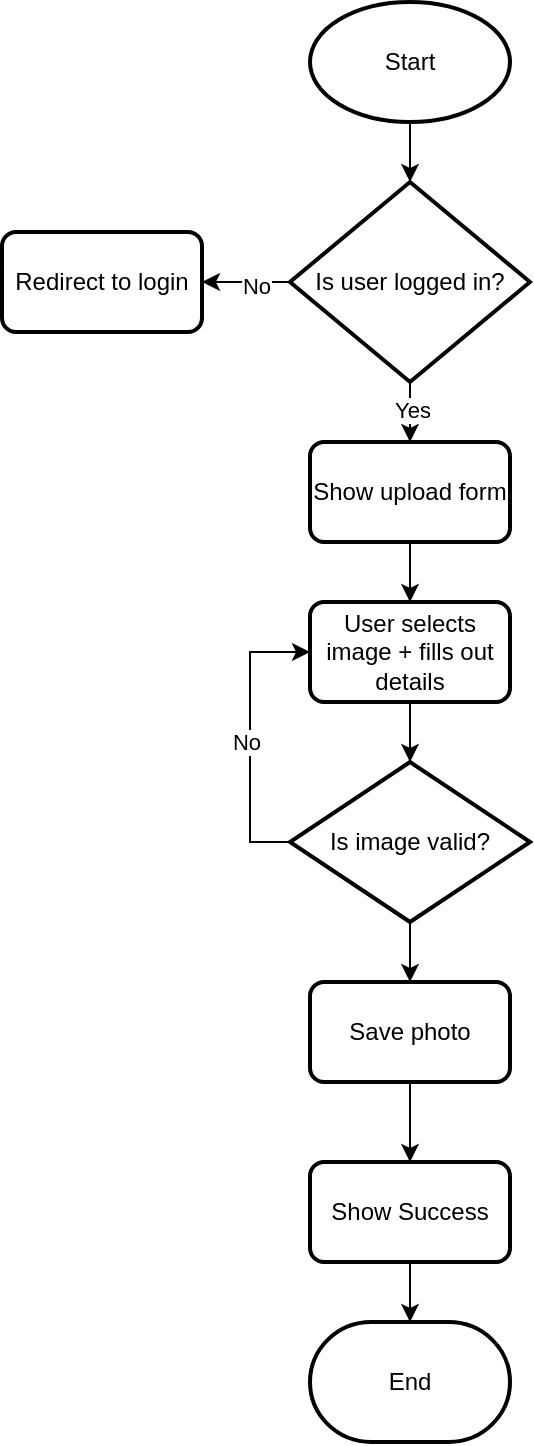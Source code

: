 <mxfile version="27.0.9">
  <diagram id="C5RBs43oDa-KdzZeNtuy" name="Page-1">
    <mxGraphModel dx="1426" dy="841" grid="1" gridSize="10" guides="1" tooltips="1" connect="1" arrows="1" fold="1" page="1" pageScale="1" pageWidth="827" pageHeight="1169" math="0" shadow="0">
      <root>
        <mxCell id="WIyWlLk6GJQsqaUBKTNV-0" />
        <mxCell id="WIyWlLk6GJQsqaUBKTNV-1" parent="WIyWlLk6GJQsqaUBKTNV-0" />
        <mxCell id="gvsxq40w_VTdR0jsHKIa-0" value="Start" style="strokeWidth=2;html=1;shape=mxgraph.flowchart.start_1;whiteSpace=wrap;" vertex="1" parent="WIyWlLk6GJQsqaUBKTNV-1">
          <mxGeometry x="364" y="20" width="100" height="60" as="geometry" />
        </mxCell>
        <mxCell id="gvsxq40w_VTdR0jsHKIa-17" value="End" style="strokeWidth=2;html=1;shape=mxgraph.flowchart.terminator;whiteSpace=wrap;" vertex="1" parent="WIyWlLk6GJQsqaUBKTNV-1">
          <mxGeometry x="364" y="680" width="100" height="60" as="geometry" />
        </mxCell>
        <mxCell id="gvsxq40w_VTdR0jsHKIa-22" style="edgeStyle=orthogonalEdgeStyle;rounded=0;orthogonalLoop=1;jettySize=auto;html=1;entryX=1;entryY=0.5;entryDx=0;entryDy=0;" edge="1" parent="WIyWlLk6GJQsqaUBKTNV-1" source="gvsxq40w_VTdR0jsHKIa-19" target="gvsxq40w_VTdR0jsHKIa-21">
          <mxGeometry relative="1" as="geometry" />
        </mxCell>
        <mxCell id="gvsxq40w_VTdR0jsHKIa-23" value="No" style="edgeLabel;html=1;align=center;verticalAlign=middle;resizable=0;points=[];" vertex="1" connectable="0" parent="gvsxq40w_VTdR0jsHKIa-22">
          <mxGeometry x="-0.222" y="2" relative="1" as="geometry">
            <mxPoint as="offset" />
          </mxGeometry>
        </mxCell>
        <mxCell id="gvsxq40w_VTdR0jsHKIa-25" style="edgeStyle=orthogonalEdgeStyle;rounded=0;orthogonalLoop=1;jettySize=auto;html=1;entryX=0.5;entryY=0;entryDx=0;entryDy=0;" edge="1" parent="WIyWlLk6GJQsqaUBKTNV-1" source="gvsxq40w_VTdR0jsHKIa-19" target="gvsxq40w_VTdR0jsHKIa-24">
          <mxGeometry relative="1" as="geometry" />
        </mxCell>
        <mxCell id="gvsxq40w_VTdR0jsHKIa-32" value="Yes" style="edgeLabel;html=1;align=center;verticalAlign=middle;resizable=0;points=[];" vertex="1" connectable="0" parent="gvsxq40w_VTdR0jsHKIa-25">
          <mxGeometry x="0.36" y="1" relative="1" as="geometry">
            <mxPoint as="offset" />
          </mxGeometry>
        </mxCell>
        <mxCell id="gvsxq40w_VTdR0jsHKIa-19" value="Is user logged in?" style="strokeWidth=2;html=1;shape=mxgraph.flowchart.decision;whiteSpace=wrap;" vertex="1" parent="WIyWlLk6GJQsqaUBKTNV-1">
          <mxGeometry x="354" y="110" width="120" height="100" as="geometry" />
        </mxCell>
        <mxCell id="gvsxq40w_VTdR0jsHKIa-20" style="edgeStyle=orthogonalEdgeStyle;rounded=0;orthogonalLoop=1;jettySize=auto;html=1;entryX=0.5;entryY=0;entryDx=0;entryDy=0;entryPerimeter=0;" edge="1" parent="WIyWlLk6GJQsqaUBKTNV-1" source="gvsxq40w_VTdR0jsHKIa-0" target="gvsxq40w_VTdR0jsHKIa-19">
          <mxGeometry relative="1" as="geometry" />
        </mxCell>
        <mxCell id="gvsxq40w_VTdR0jsHKIa-21" value="Redirect to login" style="rounded=1;whiteSpace=wrap;html=1;absoluteArcSize=1;arcSize=14;strokeWidth=2;" vertex="1" parent="WIyWlLk6GJQsqaUBKTNV-1">
          <mxGeometry x="210" y="135" width="100" height="50" as="geometry" />
        </mxCell>
        <mxCell id="gvsxq40w_VTdR0jsHKIa-27" style="edgeStyle=orthogonalEdgeStyle;rounded=0;orthogonalLoop=1;jettySize=auto;html=1;entryX=0.5;entryY=0;entryDx=0;entryDy=0;" edge="1" parent="WIyWlLk6GJQsqaUBKTNV-1" source="gvsxq40w_VTdR0jsHKIa-24" target="gvsxq40w_VTdR0jsHKIa-26">
          <mxGeometry relative="1" as="geometry" />
        </mxCell>
        <mxCell id="gvsxq40w_VTdR0jsHKIa-24" value="Show upload form" style="rounded=1;whiteSpace=wrap;html=1;absoluteArcSize=1;arcSize=14;strokeWidth=2;" vertex="1" parent="WIyWlLk6GJQsqaUBKTNV-1">
          <mxGeometry x="364" y="240" width="100" height="50" as="geometry" />
        </mxCell>
        <mxCell id="gvsxq40w_VTdR0jsHKIa-26" value="User selects image + fills out details" style="rounded=1;whiteSpace=wrap;html=1;absoluteArcSize=1;arcSize=14;strokeWidth=2;" vertex="1" parent="WIyWlLk6GJQsqaUBKTNV-1">
          <mxGeometry x="364" y="320" width="100" height="50" as="geometry" />
        </mxCell>
        <mxCell id="gvsxq40w_VTdR0jsHKIa-30" style="edgeStyle=orthogonalEdgeStyle;rounded=0;orthogonalLoop=1;jettySize=auto;html=1;entryX=0;entryY=0.5;entryDx=0;entryDy=0;" edge="1" parent="WIyWlLk6GJQsqaUBKTNV-1" source="gvsxq40w_VTdR0jsHKIa-28" target="gvsxq40w_VTdR0jsHKIa-26">
          <mxGeometry relative="1" as="geometry">
            <Array as="points">
              <mxPoint x="334" y="440" />
              <mxPoint x="334" y="345" />
            </Array>
          </mxGeometry>
        </mxCell>
        <mxCell id="gvsxq40w_VTdR0jsHKIa-31" value="No" style="edgeLabel;html=1;align=center;verticalAlign=middle;resizable=0;points=[];" vertex="1" connectable="0" parent="gvsxq40w_VTdR0jsHKIa-30">
          <mxGeometry x="-0.035" y="2" relative="1" as="geometry">
            <mxPoint as="offset" />
          </mxGeometry>
        </mxCell>
        <mxCell id="gvsxq40w_VTdR0jsHKIa-34" style="edgeStyle=orthogonalEdgeStyle;rounded=0;orthogonalLoop=1;jettySize=auto;html=1;" edge="1" parent="WIyWlLk6GJQsqaUBKTNV-1" source="gvsxq40w_VTdR0jsHKIa-28" target="gvsxq40w_VTdR0jsHKIa-33">
          <mxGeometry relative="1" as="geometry" />
        </mxCell>
        <mxCell id="gvsxq40w_VTdR0jsHKIa-28" value="Is image valid?" style="strokeWidth=2;html=1;shape=mxgraph.flowchart.decision;whiteSpace=wrap;" vertex="1" parent="WIyWlLk6GJQsqaUBKTNV-1">
          <mxGeometry x="354" y="400" width="120" height="80" as="geometry" />
        </mxCell>
        <mxCell id="gvsxq40w_VTdR0jsHKIa-29" style="edgeStyle=orthogonalEdgeStyle;rounded=0;orthogonalLoop=1;jettySize=auto;html=1;entryX=0.5;entryY=0;entryDx=0;entryDy=0;entryPerimeter=0;" edge="1" parent="WIyWlLk6GJQsqaUBKTNV-1" source="gvsxq40w_VTdR0jsHKIa-26" target="gvsxq40w_VTdR0jsHKIa-28">
          <mxGeometry relative="1" as="geometry" />
        </mxCell>
        <mxCell id="gvsxq40w_VTdR0jsHKIa-36" style="edgeStyle=orthogonalEdgeStyle;rounded=0;orthogonalLoop=1;jettySize=auto;html=1;entryX=0.5;entryY=0;entryDx=0;entryDy=0;" edge="1" parent="WIyWlLk6GJQsqaUBKTNV-1" source="gvsxq40w_VTdR0jsHKIa-33" target="gvsxq40w_VTdR0jsHKIa-35">
          <mxGeometry relative="1" as="geometry" />
        </mxCell>
        <mxCell id="gvsxq40w_VTdR0jsHKIa-33" value="Save photo" style="rounded=1;whiteSpace=wrap;html=1;absoluteArcSize=1;arcSize=14;strokeWidth=2;" vertex="1" parent="WIyWlLk6GJQsqaUBKTNV-1">
          <mxGeometry x="364" y="510" width="100" height="50" as="geometry" />
        </mxCell>
        <mxCell id="gvsxq40w_VTdR0jsHKIa-38" style="edgeStyle=orthogonalEdgeStyle;rounded=0;orthogonalLoop=1;jettySize=auto;html=1;" edge="1" parent="WIyWlLk6GJQsqaUBKTNV-1" source="gvsxq40w_VTdR0jsHKIa-35" target="gvsxq40w_VTdR0jsHKIa-17">
          <mxGeometry relative="1" as="geometry" />
        </mxCell>
        <mxCell id="gvsxq40w_VTdR0jsHKIa-35" value="Show Success" style="rounded=1;whiteSpace=wrap;html=1;absoluteArcSize=1;arcSize=14;strokeWidth=2;" vertex="1" parent="WIyWlLk6GJQsqaUBKTNV-1">
          <mxGeometry x="364" y="600" width="100" height="50" as="geometry" />
        </mxCell>
      </root>
    </mxGraphModel>
  </diagram>
</mxfile>
